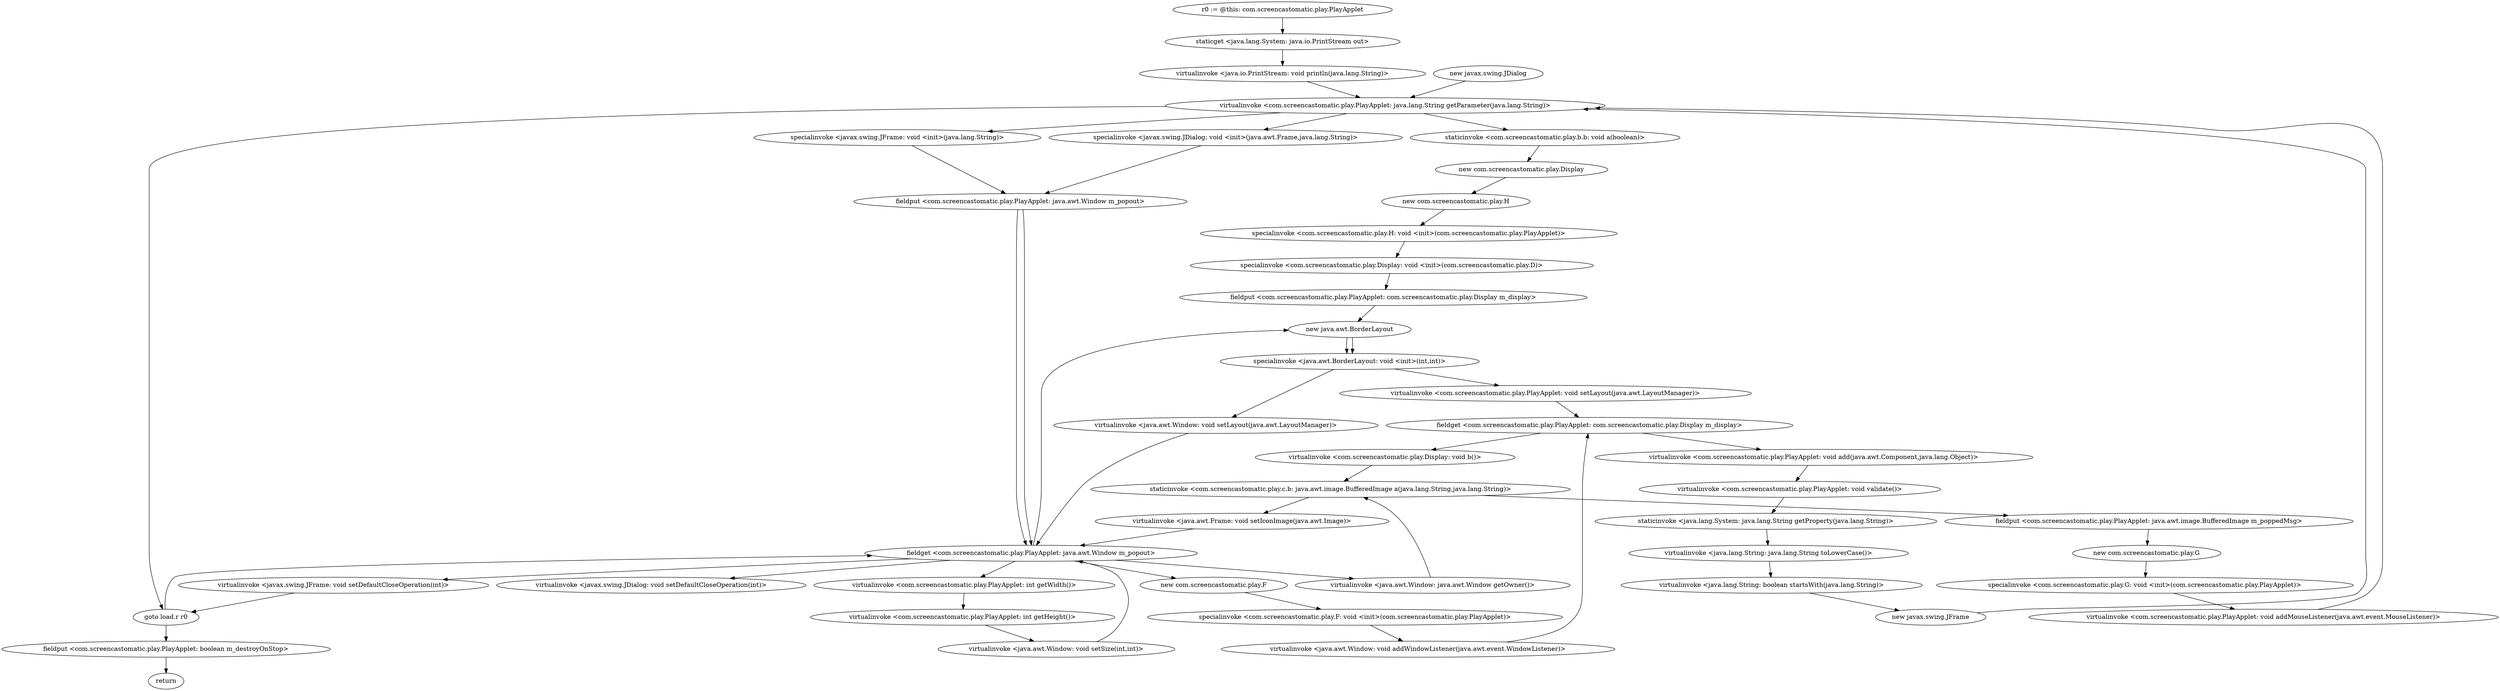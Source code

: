 digraph "" {
"r0 := @this: com.screencastomatic.play.PlayApplet"->"staticget <java.lang.System: java.io.PrintStream out>";
 "staticget <java.lang.System: java.io.PrintStream out>"->"virtualinvoke <java.io.PrintStream: void println(java.lang.String)>";
 "virtualinvoke <java.io.PrintStream: void println(java.lang.String)>"->"virtualinvoke <com.screencastomatic.play.PlayApplet: java.lang.String getParameter(java.lang.String)>";
 "virtualinvoke <com.screencastomatic.play.PlayApplet: java.lang.String getParameter(java.lang.String)>"->"staticinvoke <com.screencastomatic.play.b.b: void a(boolean)>";
 "staticinvoke <com.screencastomatic.play.b.b: void a(boolean)>"->"new com.screencastomatic.play.Display";
 "new com.screencastomatic.play.Display"->"new com.screencastomatic.play.H";
 "new com.screencastomatic.play.H"->"specialinvoke <com.screencastomatic.play.H: void <init>(com.screencastomatic.play.PlayApplet)>";
 "specialinvoke <com.screencastomatic.play.H: void <init>(com.screencastomatic.play.PlayApplet)>"->"specialinvoke <com.screencastomatic.play.Display: void <init>(com.screencastomatic.play.D)>";
 "specialinvoke <com.screencastomatic.play.Display: void <init>(com.screencastomatic.play.D)>"->"fieldput <com.screencastomatic.play.PlayApplet: com.screencastomatic.play.Display m_display>";
 "fieldput <com.screencastomatic.play.PlayApplet: com.screencastomatic.play.Display m_display>"->"new java.awt.BorderLayout";
 "new java.awt.BorderLayout"->"specialinvoke <java.awt.BorderLayout: void <init>(int,int)>";
 "specialinvoke <java.awt.BorderLayout: void <init>(int,int)>"->"virtualinvoke <com.screencastomatic.play.PlayApplet: void setLayout(java.awt.LayoutManager)>";
 "virtualinvoke <com.screencastomatic.play.PlayApplet: void setLayout(java.awt.LayoutManager)>"->"fieldget <com.screencastomatic.play.PlayApplet: com.screencastomatic.play.Display m_display>";
 "fieldget <com.screencastomatic.play.PlayApplet: com.screencastomatic.play.Display m_display>"->"virtualinvoke <com.screencastomatic.play.PlayApplet: void add(java.awt.Component,java.lang.Object)>";
 "virtualinvoke <com.screencastomatic.play.PlayApplet: void add(java.awt.Component,java.lang.Object)>"->"virtualinvoke <com.screencastomatic.play.PlayApplet: void validate()>";
 "virtualinvoke <com.screencastomatic.play.PlayApplet: void validate()>"->"staticinvoke <java.lang.System: java.lang.String getProperty(java.lang.String)>";
 "staticinvoke <java.lang.System: java.lang.String getProperty(java.lang.String)>"->"virtualinvoke <java.lang.String: java.lang.String toLowerCase()>";
 "virtualinvoke <java.lang.String: java.lang.String toLowerCase()>"->"virtualinvoke <java.lang.String: boolean startsWith(java.lang.String)>";
 "virtualinvoke <java.lang.String: boolean startsWith(java.lang.String)>"->"new javax.swing.JFrame";
 "new javax.swing.JFrame"->"virtualinvoke <com.screencastomatic.play.PlayApplet: java.lang.String getParameter(java.lang.String)>";
 "virtualinvoke <com.screencastomatic.play.PlayApplet: java.lang.String getParameter(java.lang.String)>"->"specialinvoke <javax.swing.JFrame: void <init>(java.lang.String)>";
 "specialinvoke <javax.swing.JFrame: void <init>(java.lang.String)>"->"fieldput <com.screencastomatic.play.PlayApplet: java.awt.Window m_popout>";
 "fieldput <com.screencastomatic.play.PlayApplet: java.awt.Window m_popout>"->"fieldget <com.screencastomatic.play.PlayApplet: java.awt.Window m_popout>";
 "fieldget <com.screencastomatic.play.PlayApplet: java.awt.Window m_popout>"->"virtualinvoke <javax.swing.JFrame: void setDefaultCloseOperation(int)>";
 "virtualinvoke <javax.swing.JFrame: void setDefaultCloseOperation(int)>"->"goto load.r r0";
 "goto load.r r0"->"fieldget <com.screencastomatic.play.PlayApplet: java.awt.Window m_popout>";
 "fieldget <com.screencastomatic.play.PlayApplet: java.awt.Window m_popout>"->"virtualinvoke <com.screencastomatic.play.PlayApplet: int getWidth()>";
 "virtualinvoke <com.screencastomatic.play.PlayApplet: int getWidth()>"->"virtualinvoke <com.screencastomatic.play.PlayApplet: int getHeight()>";
 "virtualinvoke <com.screencastomatic.play.PlayApplet: int getHeight()>"->"virtualinvoke <java.awt.Window: void setSize(int,int)>";
 "virtualinvoke <java.awt.Window: void setSize(int,int)>"->"fieldget <com.screencastomatic.play.PlayApplet: java.awt.Window m_popout>";
 "fieldget <com.screencastomatic.play.PlayApplet: java.awt.Window m_popout>"->"new java.awt.BorderLayout";
 "new java.awt.BorderLayout"->"specialinvoke <java.awt.BorderLayout: void <init>(int,int)>";
 "specialinvoke <java.awt.BorderLayout: void <init>(int,int)>"->"virtualinvoke <java.awt.Window: void setLayout(java.awt.LayoutManager)>";
 "virtualinvoke <java.awt.Window: void setLayout(java.awt.LayoutManager)>"->"fieldget <com.screencastomatic.play.PlayApplet: java.awt.Window m_popout>";
 "fieldget <com.screencastomatic.play.PlayApplet: java.awt.Window m_popout>"->"new com.screencastomatic.play.F";
 "new com.screencastomatic.play.F"->"specialinvoke <com.screencastomatic.play.F: void <init>(com.screencastomatic.play.PlayApplet)>";
 "specialinvoke <com.screencastomatic.play.F: void <init>(com.screencastomatic.play.PlayApplet)>"->"virtualinvoke <java.awt.Window: void addWindowListener(java.awt.event.WindowListener)>";
 "virtualinvoke <java.awt.Window: void addWindowListener(java.awt.event.WindowListener)>"->"fieldget <com.screencastomatic.play.PlayApplet: com.screencastomatic.play.Display m_display>";
 "fieldget <com.screencastomatic.play.PlayApplet: com.screencastomatic.play.Display m_display>"->"virtualinvoke <com.screencastomatic.play.Display: void b()>";
 "virtualinvoke <com.screencastomatic.play.Display: void b()>"->"staticinvoke <com.screencastomatic.play.c.b: java.awt.image.BufferedImage a(java.lang.String,java.lang.String)>";
 "staticinvoke <com.screencastomatic.play.c.b: java.awt.image.BufferedImage a(java.lang.String,java.lang.String)>"->"fieldput <com.screencastomatic.play.PlayApplet: java.awt.image.BufferedImage m_poppedMsg>";
 "fieldput <com.screencastomatic.play.PlayApplet: java.awt.image.BufferedImage m_poppedMsg>"->"new com.screencastomatic.play.G";
 "new com.screencastomatic.play.G"->"specialinvoke <com.screencastomatic.play.G: void <init>(com.screencastomatic.play.PlayApplet)>";
 "specialinvoke <com.screencastomatic.play.G: void <init>(com.screencastomatic.play.PlayApplet)>"->"virtualinvoke <com.screencastomatic.play.PlayApplet: void addMouseListener(java.awt.event.MouseListener)>";
 "virtualinvoke <com.screencastomatic.play.PlayApplet: void addMouseListener(java.awt.event.MouseListener)>"->"virtualinvoke <com.screencastomatic.play.PlayApplet: java.lang.String getParameter(java.lang.String)>";
 "virtualinvoke <com.screencastomatic.play.PlayApplet: java.lang.String getParameter(java.lang.String)>"->"goto load.r r0";
 "goto load.r r0"->"fieldput <com.screencastomatic.play.PlayApplet: boolean m_destroyOnStop>";
 "fieldput <com.screencastomatic.play.PlayApplet: boolean m_destroyOnStop>"->"return";
"new javax.swing.JDialog";
 "new javax.swing.JDialog"->"virtualinvoke <com.screencastomatic.play.PlayApplet: java.lang.String getParameter(java.lang.String)>";
 "virtualinvoke <com.screencastomatic.play.PlayApplet: java.lang.String getParameter(java.lang.String)>"->"specialinvoke <javax.swing.JDialog: void <init>(java.awt.Frame,java.lang.String)>";
 "specialinvoke <javax.swing.JDialog: void <init>(java.awt.Frame,java.lang.String)>"->"fieldput <com.screencastomatic.play.PlayApplet: java.awt.Window m_popout>";
 "fieldput <com.screencastomatic.play.PlayApplet: java.awt.Window m_popout>"->"fieldget <com.screencastomatic.play.PlayApplet: java.awt.Window m_popout>";
 "fieldget <com.screencastomatic.play.PlayApplet: java.awt.Window m_popout>"->"virtualinvoke <java.awt.Window: java.awt.Window getOwner()>";
 "virtualinvoke <java.awt.Window: java.awt.Window getOwner()>"->"staticinvoke <com.screencastomatic.play.c.b: java.awt.image.BufferedImage a(java.lang.String,java.lang.String)>";
 "staticinvoke <com.screencastomatic.play.c.b: java.awt.image.BufferedImage a(java.lang.String,java.lang.String)>"->"virtualinvoke <java.awt.Frame: void setIconImage(java.awt.Image)>";
 "virtualinvoke <java.awt.Frame: void setIconImage(java.awt.Image)>"->"fieldget <com.screencastomatic.play.PlayApplet: java.awt.Window m_popout>";
 "fieldget <com.screencastomatic.play.PlayApplet: java.awt.Window m_popout>"->"virtualinvoke <javax.swing.JDialog: void setDefaultCloseOperation(int)>";
}
